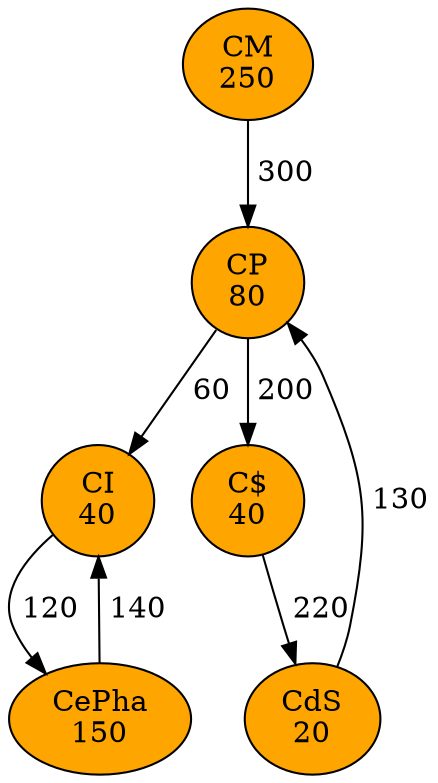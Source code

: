 digraph G {
"CM
250" [style=filled, fillcolor = orange]
    "CM
250" -> "CP
80"[label=" 300"];
"CP
80" [style=filled, fillcolor = orange]
    "CP
80" -> "CI
40"[label=" 60"];
    "CP
80" -> "C$
40"[label=" 200"];
"C$
40" [style=filled, fillcolor = orange]
    "C$
40" -> "CdS
20"[label=" 220"];
"CI
40" [style=filled, fillcolor = orange]
    "CI
40" -> "CePha
150"[label=" 120"];
"CdS
20" [style=filled, fillcolor = orange]
    "CdS
20" -> "CP
80"[label=" 130"];
"CePha
150" [style=filled, fillcolor = orange]
    "CePha
150" -> "CI
40"[label=" 140"];
}